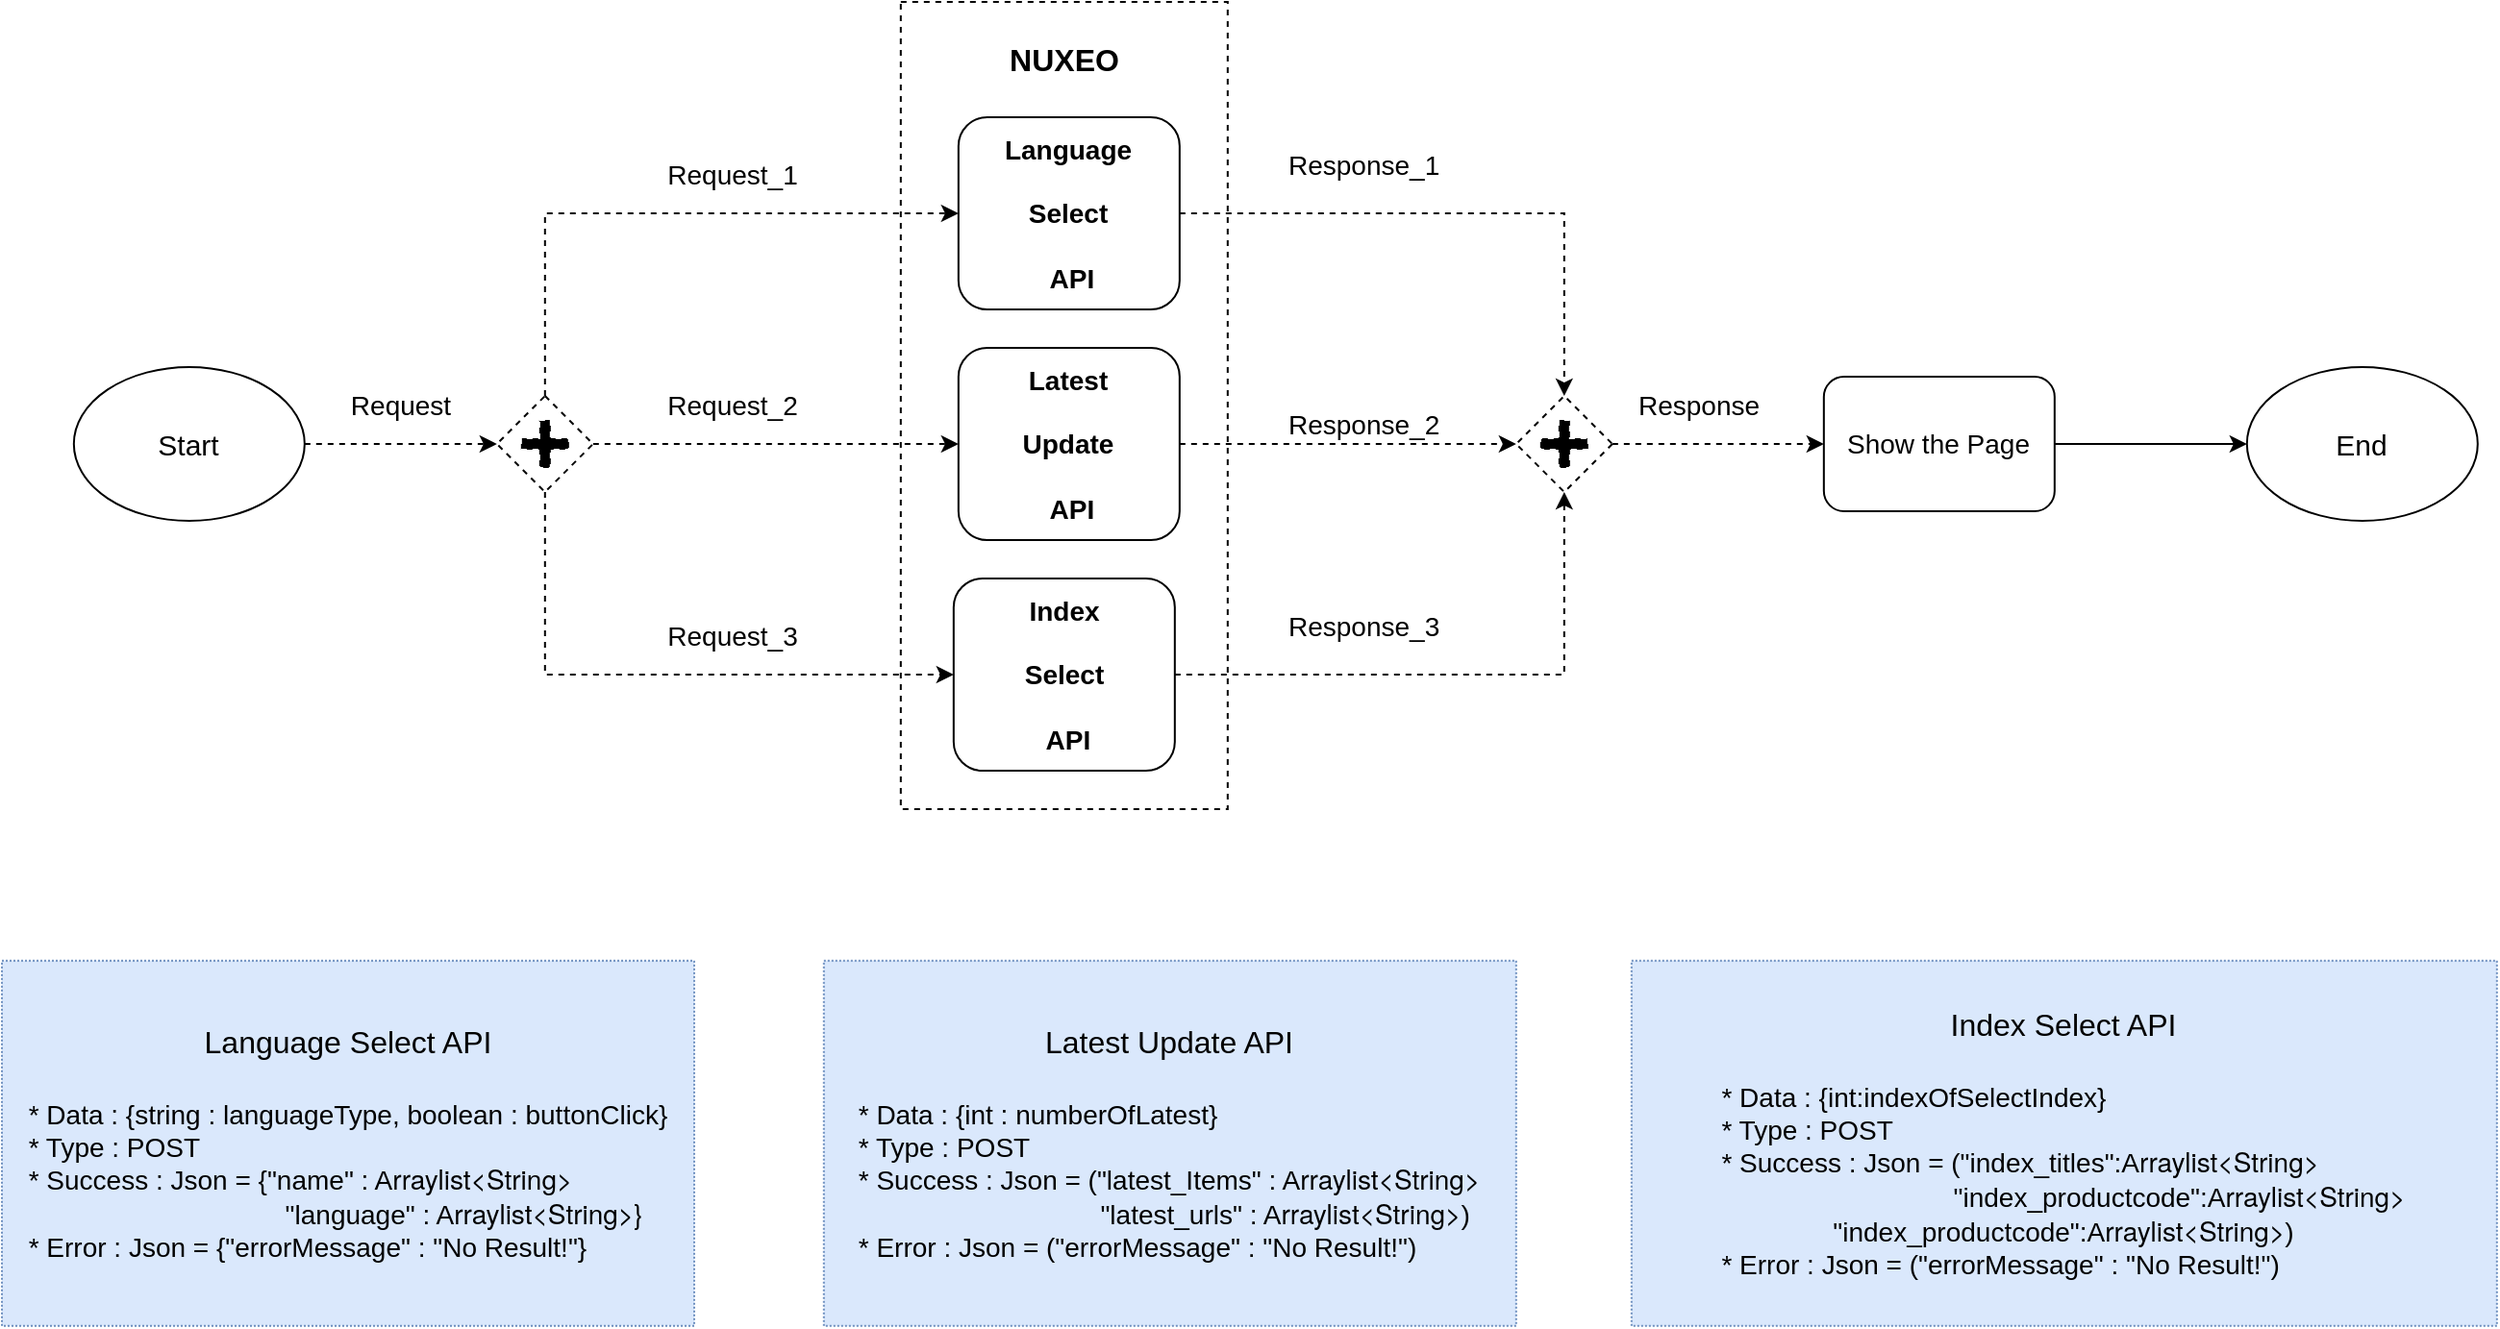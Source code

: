 <mxfile version="12.7.1" type="device"><diagram id="8215MLN77cdbDIaw278W" name="Page-1"><mxGraphModel dx="748" dy="374" grid="1" gridSize="10" guides="1" tooltips="1" connect="1" arrows="1" fold="1" page="1" pageScale="1" pageWidth="827" pageHeight="1169" math="0" shadow="0"><root><mxCell id="0"/><mxCell id="1" parent="0"/><mxCell id="T4Mv1aYByfa37AlPTUm8-1" style="edgeStyle=orthogonalEdgeStyle;rounded=0;orthogonalLoop=1;jettySize=auto;html=1;exitX=1;exitY=0.5;exitDx=0;exitDy=0;entryX=0;entryY=0.5;entryDx=0;entryDy=0;dashed=1;fontSize=14;" edge="1" parent="1" source="T4Mv1aYByfa37AlPTUm8-2" target="T4Mv1aYByfa37AlPTUm8-18"><mxGeometry relative="1" as="geometry"/></mxCell><mxCell id="T4Mv1aYByfa37AlPTUm8-2" value="Start" style="ellipse;whiteSpace=wrap;html=1;fontSize=15;" vertex="1" parent="1"><mxGeometry x="227.41" y="360" width="120" height="80" as="geometry"/></mxCell><mxCell id="T4Mv1aYByfa37AlPTUm8-3" value="" style="rounded=0;whiteSpace=wrap;html=1;align=center;dashed=1;" vertex="1" parent="1"><mxGeometry x="657.41" y="170" width="170" height="420" as="geometry"/></mxCell><mxCell id="T4Mv1aYByfa37AlPTUm8-4" style="edgeStyle=orthogonalEdgeStyle;rounded=0;orthogonalLoop=1;jettySize=auto;html=1;entryX=0;entryY=0.5;entryDx=0;entryDy=0;dashed=1;" edge="1" parent="1" source="T4Mv1aYByfa37AlPTUm8-5" target="T4Mv1aYByfa37AlPTUm8-24"><mxGeometry relative="1" as="geometry"/></mxCell><mxCell id="T4Mv1aYByfa37AlPTUm8-5" value="&lt;span style=&quot;font-size: 14px&quot;&gt;&lt;b&gt;Language&lt;br&gt;&lt;br&gt;Select&lt;br&gt;&lt;br&gt;&amp;nbsp;API&lt;/b&gt;&lt;/span&gt;" style="rounded=1;whiteSpace=wrap;html=1;fontSize=12;glass=0;strokeWidth=1;shadow=0;" vertex="1" parent="1"><mxGeometry x="687.41" y="230" width="115" height="100" as="geometry"/></mxCell><mxCell id="T4Mv1aYByfa37AlPTUm8-6" value="&lt;b&gt;&lt;font style=&quot;font-size: 16px&quot;&gt;NUXEO&lt;/font&gt;&lt;/b&gt;" style="text;html=1;align=center;verticalAlign=middle;resizable=0;points=[];autosize=1;" vertex="1" parent="1"><mxGeometry x="707.41" y="190" width="70" height="20" as="geometry"/></mxCell><mxCell id="T4Mv1aYByfa37AlPTUm8-7" style="edgeStyle=orthogonalEdgeStyle;rounded=0;orthogonalLoop=1;jettySize=auto;html=1;dashed=1;" edge="1" parent="1" source="T4Mv1aYByfa37AlPTUm8-8" target="T4Mv1aYByfa37AlPTUm8-24"><mxGeometry relative="1" as="geometry"/></mxCell><mxCell id="T4Mv1aYByfa37AlPTUm8-8" value="&lt;span style=&quot;font-size: 14px&quot;&gt;&lt;b&gt;Latest&lt;br&gt;&lt;br&gt;Update&lt;br&gt;&lt;br&gt;&amp;nbsp;API&lt;/b&gt;&lt;/span&gt;" style="rounded=1;whiteSpace=wrap;html=1;fontSize=12;glass=0;strokeWidth=1;shadow=0;" vertex="1" parent="1"><mxGeometry x="687.41" y="350" width="115" height="100" as="geometry"/></mxCell><mxCell id="T4Mv1aYByfa37AlPTUm8-9" style="edgeStyle=orthogonalEdgeStyle;rounded=0;orthogonalLoop=1;jettySize=auto;html=1;entryX=1;entryY=0.5;entryDx=0;entryDy=0;dashed=1;" edge="1" parent="1" source="T4Mv1aYByfa37AlPTUm8-10" target="T4Mv1aYByfa37AlPTUm8-24"><mxGeometry relative="1" as="geometry"/></mxCell><mxCell id="T4Mv1aYByfa37AlPTUm8-10" value="&lt;span style=&quot;font-size: 14px&quot;&gt;&lt;b&gt;Index&lt;br&gt;&lt;br&gt;Select&lt;br&gt;&lt;br&gt;&amp;nbsp;API&lt;/b&gt;&lt;/span&gt;" style="rounded=1;whiteSpace=wrap;html=1;fontSize=12;glass=0;strokeWidth=1;shadow=0;" vertex="1" parent="1"><mxGeometry x="684.91" y="470" width="115" height="100" as="geometry"/></mxCell><mxCell id="T4Mv1aYByfa37AlPTUm8-11" style="edgeStyle=orthogonalEdgeStyle;rounded=0;orthogonalLoop=1;jettySize=auto;html=1;" edge="1" parent="1" source="T4Mv1aYByfa37AlPTUm8-12" target="T4Mv1aYByfa37AlPTUm8-19"><mxGeometry relative="1" as="geometry"/></mxCell><mxCell id="T4Mv1aYByfa37AlPTUm8-12" value="Show the Page" style="rounded=1;whiteSpace=wrap;html=1;fontSize=14;" vertex="1" parent="1"><mxGeometry x="1137.41" y="365" width="120" height="70" as="geometry"/></mxCell><mxCell id="T4Mv1aYByfa37AlPTUm8-13" value="Request" style="text;html=1;align=center;verticalAlign=middle;resizable=0;points=[];autosize=1;fontSize=14;" vertex="1" parent="1"><mxGeometry x="362.41" y="370" width="70" height="20" as="geometry"/></mxCell><mxCell id="T4Mv1aYByfa37AlPTUm8-14" value="Response" style="text;html=1;align=center;verticalAlign=middle;resizable=0;points=[];autosize=1;fontSize=14;" vertex="1" parent="1"><mxGeometry x="1032.41" y="370" width="80" height="20" as="geometry"/></mxCell><mxCell id="T4Mv1aYByfa37AlPTUm8-15" style="edgeStyle=orthogonalEdgeStyle;rounded=0;orthogonalLoop=1;jettySize=auto;html=1;entryX=0;entryY=0.5;entryDx=0;entryDy=0;dashed=1;" edge="1" parent="1" source="T4Mv1aYByfa37AlPTUm8-18" target="T4Mv1aYByfa37AlPTUm8-5"><mxGeometry relative="1" as="geometry"><Array as="points"><mxPoint x="472.41" y="280"/></Array></mxGeometry></mxCell><mxCell id="T4Mv1aYByfa37AlPTUm8-16" style="edgeStyle=orthogonalEdgeStyle;rounded=0;orthogonalLoop=1;jettySize=auto;html=1;entryX=0;entryY=0.5;entryDx=0;entryDy=0;dashed=1;" edge="1" parent="1" source="T4Mv1aYByfa37AlPTUm8-18" target="T4Mv1aYByfa37AlPTUm8-8"><mxGeometry relative="1" as="geometry"/></mxCell><mxCell id="T4Mv1aYByfa37AlPTUm8-17" style="edgeStyle=orthogonalEdgeStyle;rounded=0;orthogonalLoop=1;jettySize=auto;html=1;entryX=0;entryY=0.5;entryDx=0;entryDy=0;dashed=1;" edge="1" parent="1" source="T4Mv1aYByfa37AlPTUm8-18" target="T4Mv1aYByfa37AlPTUm8-10"><mxGeometry relative="1" as="geometry"><Array as="points"><mxPoint x="472.41" y="520"/></Array></mxGeometry></mxCell><mxCell id="T4Mv1aYByfa37AlPTUm8-18" value="" style="shape=mxgraph.bpmn.shape;html=1;verticalLabelPosition=bottom;labelBackgroundColor=#ffffff;verticalAlign=top;align=center;perimeter=rhombusPerimeter;background=gateway;outlineConnect=0;outline=none;symbol=parallelGw;dashed=1;fontSize=14;" vertex="1" parent="1"><mxGeometry x="447.41" y="375" width="50" height="50" as="geometry"/></mxCell><mxCell id="T4Mv1aYByfa37AlPTUm8-19" value="End" style="ellipse;whiteSpace=wrap;html=1;fontSize=15;" vertex="1" parent="1"><mxGeometry x="1357.41" y="360" width="120" height="80" as="geometry"/></mxCell><mxCell id="T4Mv1aYByfa37AlPTUm8-20" value="Request_1" style="text;html=1;strokeColor=none;fillColor=none;align=center;verticalAlign=middle;whiteSpace=wrap;rounded=0;fontSize=14;" vertex="1" parent="1"><mxGeometry x="550" y="250" width="40" height="20" as="geometry"/></mxCell><mxCell id="T4Mv1aYByfa37AlPTUm8-21" value="Request_2" style="text;html=1;strokeColor=none;fillColor=none;align=center;verticalAlign=middle;whiteSpace=wrap;rounded=0;fontSize=14;" vertex="1" parent="1"><mxGeometry x="550" y="370" width="40" height="20" as="geometry"/></mxCell><mxCell id="T4Mv1aYByfa37AlPTUm8-22" value="Request_3" style="text;html=1;strokeColor=none;fillColor=none;align=center;verticalAlign=middle;whiteSpace=wrap;rounded=0;fontSize=14;" vertex="1" parent="1"><mxGeometry x="550" y="490" width="40" height="20" as="geometry"/></mxCell><mxCell id="T4Mv1aYByfa37AlPTUm8-23" style="edgeStyle=orthogonalEdgeStyle;rounded=0;orthogonalLoop=1;jettySize=auto;html=1;dashed=1;" edge="1" parent="1" source="T4Mv1aYByfa37AlPTUm8-24" target="T4Mv1aYByfa37AlPTUm8-12"><mxGeometry relative="1" as="geometry"/></mxCell><mxCell id="T4Mv1aYByfa37AlPTUm8-24" value="" style="shape=mxgraph.bpmn.shape;html=1;verticalLabelPosition=bottom;labelBackgroundColor=#ffffff;verticalAlign=top;align=center;perimeter=rhombusPerimeter;background=gateway;outlineConnect=0;outline=none;symbol=parallelGw;dashed=1;direction=south;" vertex="1" parent="1"><mxGeometry x="977.41" y="375" width="50" height="50" as="geometry"/></mxCell><mxCell id="T4Mv1aYByfa37AlPTUm8-25" value="Response_1" style="text;html=1;fontSize=14;" vertex="1" parent="1"><mxGeometry x="857.41" y="240" width="100" height="30" as="geometry"/></mxCell><mxCell id="T4Mv1aYByfa37AlPTUm8-26" value="Response_2" style="text;html=1;fontSize=14;" vertex="1" parent="1"><mxGeometry x="857.41" y="375" width="100" height="30" as="geometry"/></mxCell><mxCell id="T4Mv1aYByfa37AlPTUm8-27" value="Response_3" style="text;html=1;fontSize=14;" vertex="1" parent="1"><mxGeometry x="857.41" y="480" width="100" height="30" as="geometry"/></mxCell><mxCell id="T4Mv1aYByfa37AlPTUm8-28" value="&lt;div style=&quot;white-space: nowrap ; font-size: 16px&quot;&gt;&lt;font style=&quot;font-size: 16px&quot;&gt;Language Select API&lt;/font&gt;&lt;/div&gt;&lt;div style=&quot;white-space: nowrap ; font-size: 16px&quot;&gt;&lt;br&gt;&lt;/div&gt;&lt;div style=&quot;white-space: nowrap ; text-align: left&quot;&gt;* Data : {string : languageType, boolean : buttonClick}&lt;/div&gt;&lt;div style=&quot;white-space: nowrap ; text-align: left&quot;&gt;* Type : POST&lt;/div&gt;&lt;div style=&quot;white-space: nowrap ; text-align: left&quot;&gt;* Success : Json = {&quot;name&quot; : A&lt;span style=&quot;font-family: &amp;#34;helvetica neue&amp;#34; ; text-align: center&quot;&gt;rraylist&amp;lt;String&amp;gt;&lt;/span&gt;&lt;/div&gt;&lt;font style=&quot;white-space: nowrap&quot;&gt;&lt;span style=&quot;text-align: left&quot;&gt;&amp;nbsp; &amp;nbsp; &amp;nbsp; &amp;nbsp; &amp;nbsp; &amp;nbsp; &amp;nbsp; &amp;nbsp; &amp;nbsp; &amp;nbsp; &amp;nbsp; &amp;nbsp; &amp;nbsp; &amp;nbsp; &amp;nbsp; &amp;nbsp;&quot;language&quot; : A&lt;/span&gt;&lt;span style=&quot;font-family: &amp;#34;helvetica neue&amp;#34;&quot;&gt;rraylist&amp;lt;String&amp;gt;}&lt;/span&gt;&lt;br&gt;&lt;/font&gt;&lt;div style=&quot;white-space: nowrap ; text-align: left&quot;&gt;* Error : Json = {&quot;errorMessage&quot; : &quot;No Result!&quot;}&lt;/div&gt;" style="text;html=1;strokeColor=#6c8ebf;fillColor=#dae8fc;align=center;verticalAlign=middle;whiteSpace=wrap;rounded=0;fontSize=14;dashed=1;dashPattern=1 1;" vertex="1" parent="1"><mxGeometry x="190" y="668.88" width="360" height="190" as="geometry"/></mxCell><mxCell id="T4Mv1aYByfa37AlPTUm8-29" value="&lt;div style=&quot;white-space: nowrap ; font-size: 16px&quot;&gt;&lt;font style=&quot;font-size: 16px&quot;&gt;Latest Update API&lt;/font&gt;&lt;/div&gt;&lt;div style=&quot;white-space: nowrap ; font-size: 16px&quot;&gt;&lt;br&gt;&lt;/div&gt;&lt;div style=&quot;white-space: nowrap ; text-align: left&quot;&gt;* Data : {int : numberOfLatest}&lt;/div&gt;&lt;div style=&quot;white-space: nowrap ; text-align: left&quot;&gt;* Type : POST&lt;/div&gt;&lt;div style=&quot;white-space: nowrap ; text-align: left&quot;&gt;* Success : Json = (&quot;latest_Items&quot; : A&lt;span style=&quot;font-family: &amp;#34;helvetica neue&amp;#34; ; text-align: center&quot;&gt;rraylist&amp;lt;String&amp;gt;&lt;/span&gt;&lt;/div&gt;&lt;font style=&quot;white-space: nowrap&quot;&gt;&lt;span style=&quot;text-align: left&quot;&gt;&amp;nbsp; &amp;nbsp; &amp;nbsp; &amp;nbsp; &amp;nbsp; &amp;nbsp; &amp;nbsp; &amp;nbsp; &amp;nbsp; &amp;nbsp; &amp;nbsp; &amp;nbsp; &amp;nbsp; &amp;nbsp; &amp;nbsp; &amp;nbsp;&quot;latest_urls&quot; : A&lt;/span&gt;&lt;span style=&quot;font-family: &amp;#34;helvetica neue&amp;#34;&quot;&gt;rraylist&amp;lt;String&amp;gt;&lt;/span&gt;&lt;span style=&quot;text-align: left&quot;&gt;)&lt;/span&gt;&lt;br&gt;&lt;/font&gt;&lt;div style=&quot;white-space: nowrap ; text-align: left&quot;&gt;* Error : Json = (&quot;errorMessage&quot; : &quot;No Result!&quot;)&lt;/div&gt;" style="text;html=1;strokeColor=#6c8ebf;fillColor=#dae8fc;align=center;verticalAlign=middle;whiteSpace=wrap;rounded=0;fontSize=14;dashed=1;dashPattern=1 1;" vertex="1" parent="1"><mxGeometry x="617.41" y="668.88" width="360" height="190" as="geometry"/></mxCell><mxCell id="T4Mv1aYByfa37AlPTUm8-30" value="&lt;div style=&quot;white-space: nowrap ; font-size: 16px&quot;&gt;&lt;font style=&quot;font-size: 16px&quot;&gt;Index Select API&lt;/font&gt;&lt;/div&gt;&lt;div style=&quot;white-space: nowrap ; font-size: 16px&quot;&gt;&lt;br&gt;&lt;/div&gt;&lt;div style=&quot;white-space: nowrap ; text-align: left&quot;&gt;* Data : {int:indexOfSelectIndex}&lt;/div&gt;&lt;div style=&quot;white-space: nowrap ; text-align: left&quot;&gt;* Type : POST&lt;/div&gt;&lt;div style=&quot;white-space: nowrap ; text-align: left&quot;&gt;* Success : Json = (&quot;index_titles&quot;:A&lt;span style=&quot;font-family: &amp;#34;helvetica neue&amp;#34; ; text-align: center&quot;&gt;rraylist&amp;lt;String&amp;gt;&lt;/span&gt;&lt;/div&gt;&lt;font style=&quot;white-space: nowrap&quot;&gt;&lt;span style=&quot;text-align: left&quot;&gt;&amp;nbsp; &amp;nbsp; &amp;nbsp; &amp;nbsp; &amp;nbsp; &amp;nbsp; &amp;nbsp; &amp;nbsp; &amp;nbsp; &amp;nbsp; &amp;nbsp; &amp;nbsp; &amp;nbsp; &amp;nbsp; &amp;nbsp; &amp;nbsp;&quot;index_productcode&quot;:A&lt;/span&gt;&lt;span style=&quot;font-family: &amp;#34;helvetica neue&amp;#34;&quot;&gt;rraylist&amp;lt;String&amp;gt;&lt;br&gt;&lt;/span&gt;&lt;span style=&quot;text-align: left&quot;&gt;&quot;index_productcode&quot;:A&lt;/span&gt;&lt;span style=&quot;font-family: &amp;#34;helvetica neue&amp;#34;&quot;&gt;rraylist&amp;lt;String&amp;gt;&lt;/span&gt;&lt;span style=&quot;text-align: left&quot;&gt;)&lt;/span&gt;&lt;br&gt;&lt;/font&gt;&lt;div style=&quot;white-space: nowrap ; text-align: left&quot;&gt;* Error : Json = (&quot;errorMessage&quot; : &quot;No Result!&quot;)&lt;/div&gt;" style="text;html=1;strokeColor=#6c8ebf;fillColor=#dae8fc;align=center;verticalAlign=middle;whiteSpace=wrap;rounded=0;fontSize=14;dashed=1;dashPattern=1 1;" vertex="1" parent="1"><mxGeometry x="1037.41" y="668.88" width="450" height="190" as="geometry"/></mxCell></root></mxGraphModel></diagram></mxfile>